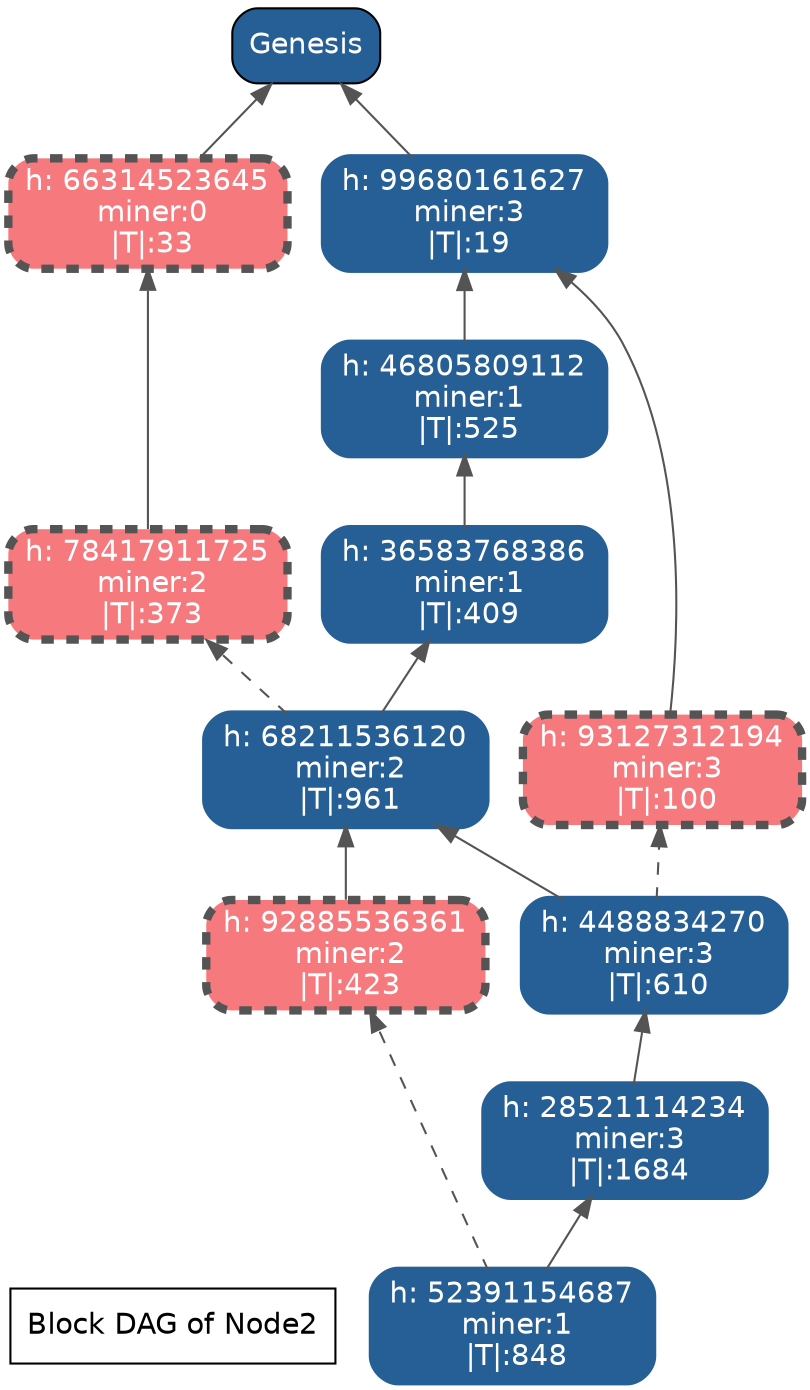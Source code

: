 digraph {
	Title [label="Block DAG of Node2" fontname=Helvetica shape=box]
	66314523645 [label="h: 66314523645
 miner:0
 |T|:33" bgcolor=color color="#545454" fillcolor="#f6797e" fontcolor=white fontname=Helvetica penwidth=4 shape=box style="filled,rounded,dashed"]
	66314523645 -> -1 [color="#545454" style=solid]
	-1 [label=Genesis bgcolor="#265f95" fillcolor="#f6797e" fontcolor=white fontname=Helvetica shape=box style="filled,rounded,dashed"]
	78417911725 [label="h: 78417911725
 miner:2
 |T|:373" bgcolor=color color="#545454" fillcolor="#f6797e" fontcolor=white fontname=Helvetica penwidth=4 shape=box style="filled,rounded,dashed"]
	78417911725 -> 66314523645 [color="#545454" style=solid]
	99680161627 [label="h: 99680161627
 miner:3
 |T|:19" bgcolor=color color="#265f95" fillcolor="#265f95" fontcolor=white fontname=Helvetica penwidth=4 shape=box style="filled,rounded"]
	99680161627 -> -1 [color="#545454" style=solid]
	-1 [label=Genesis bgcolor="#265f95" fillcolor="#265f95" fontcolor=white fontname=Helvetica shape=box style="filled,rounded"]
	46805809112 [label="h: 46805809112
 miner:1
 |T|:525" bgcolor=color color="#265f95" fillcolor="#265f95" fontcolor=white fontname=Helvetica penwidth=4 shape=box style="filled,rounded"]
	46805809112 -> 99680161627 [color="#545454" style=solid]
	36583768386 [label="h: 36583768386
 miner:1
 |T|:409" bgcolor=color color="#265f95" fillcolor="#265f95" fontcolor=white fontname=Helvetica penwidth=4 shape=box style="filled,rounded"]
	36583768386 -> 46805809112 [color="#545454" style=solid]
	68211536120 [label="h: 68211536120
 miner:2
 |T|:961" bgcolor=color color="#265f95" fillcolor="#265f95" fontcolor=white fontname=Helvetica penwidth=4 shape=box style="filled,rounded"]
	68211536120 -> 36583768386 [color="#545454" style=solid]
	68211536120 -> 78417911725 [color="#545454" style=dashed]
	92885536361 [label="h: 92885536361
 miner:2
 |T|:423" bgcolor=color color="#545454" fillcolor="#f6797e" fontcolor=white fontname=Helvetica penwidth=4 shape=box style="filled,rounded,dashed"]
	92885536361 -> 68211536120 [color="#545454" style=solid]
	93127312194 [label="h: 93127312194
 miner:3
 |T|:100" bgcolor=color color="#545454" fillcolor="#f6797e" fontcolor=white fontname=Helvetica penwidth=4 shape=box style="filled,rounded,dashed"]
	93127312194 -> 99680161627 [color="#545454" style=solid]
	4488834270 [label="h: 4488834270
 miner:3
 |T|:610" bgcolor=color color="#265f95" fillcolor="#265f95" fontcolor=white fontname=Helvetica penwidth=4 shape=box style="filled,rounded"]
	4488834270 -> 68211536120 [color="#545454" style=solid]
	4488834270 -> 93127312194 [color="#545454" style=dashed]
	28521114234 [label="h: 28521114234
 miner:3
 |T|:1684" bgcolor=color color="#265f95" fillcolor="#265f95" fontcolor=white fontname=Helvetica penwidth=4 shape=box style="filled,rounded"]
	28521114234 -> 4488834270 [color="#545454" style=solid]
	52391154687 [label="h: 52391154687
 miner:1
 |T|:848" bgcolor=color color="#265f95" fillcolor="#265f95" fontcolor=white fontname=Helvetica penwidth=4 shape=box style="filled,rounded"]
	52391154687 -> 28521114234 [color="#545454" style=solid]
	52391154687 -> 92885536361 [color="#545454" style=dashed]
	rankdir=BT
}
